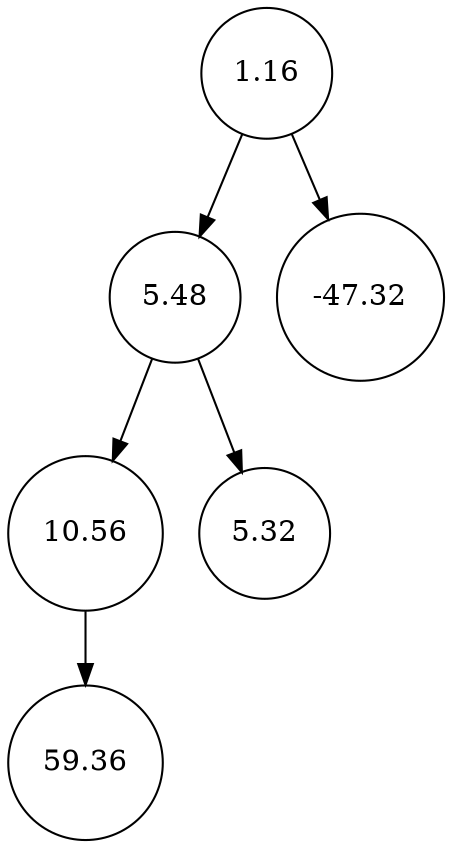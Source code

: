 digraph tree{
    0 [shape="circle"label = "1.16"];
    1 [shape="circle"label = "5.48"];
    2 [shape="circle"label = "10.56"];
    3 [shape="circle"label = "-47.32"];
    4 [shape="circle"label = "59.36"];
    5 [shape="circle"label = "5.32"];
    0->3;
    0->1;
    1->5;
    1->2;
    2->4;
}
